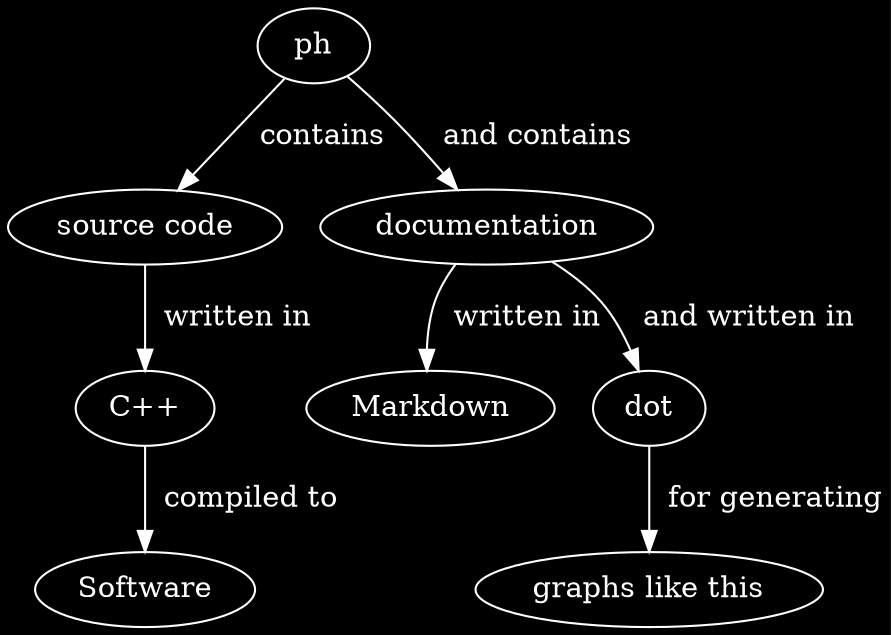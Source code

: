 digraph finite_state_machine {
	graph [bgcolor=black]
	node [fillcolor=black style=filled color=white fontcolor=white]
	edge [color=white fontcolor=white]

	"ph" -> "source code" [ label = "  contains"];

	"ph" -> "documentation" [ label = "  and contains"];
	
	"source code" -> "C++" [ label = "  written in"];

	"C++" -> "Software" [ label = "  compiled to"];
	
	"documentation" -> "Markdown" [ label = "  written in"];
	
	"documentation" -> "dot" [ label = "  and written in"];

	"dot" -> "graphs like this" [ label = "  for generating"];

}